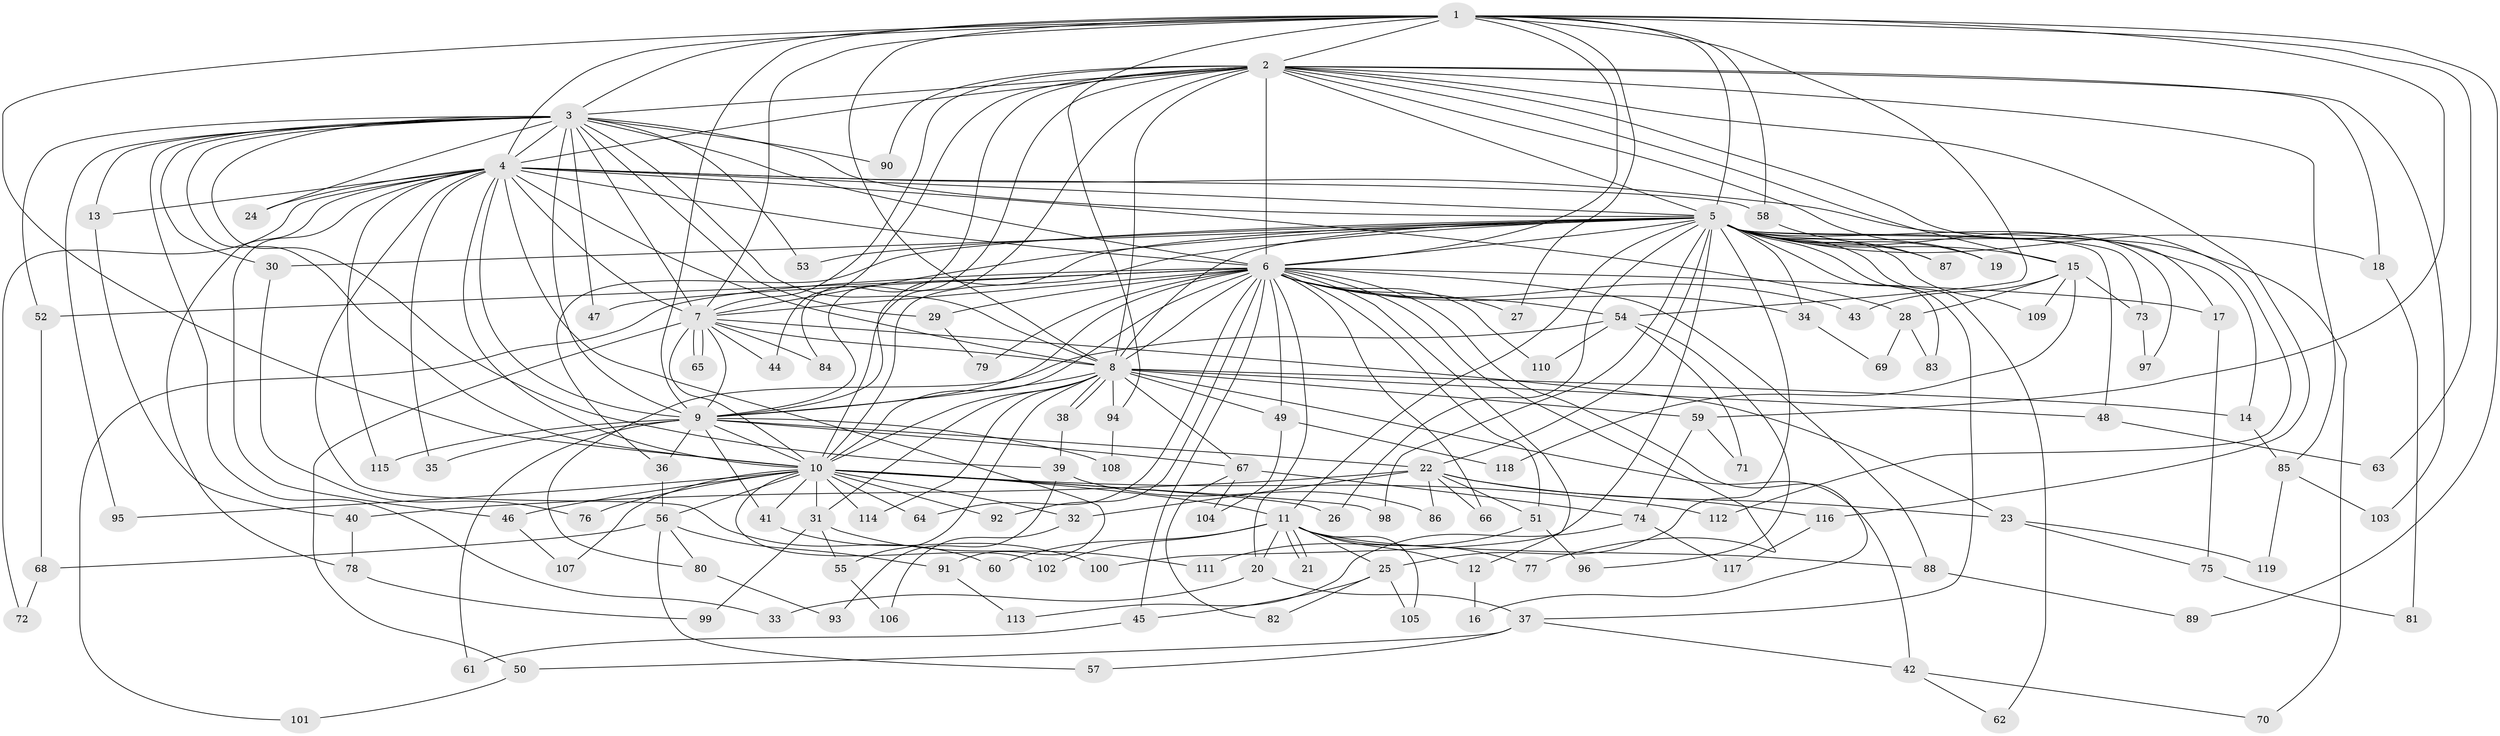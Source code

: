 // Generated by graph-tools (version 1.1) at 2025/49/03/09/25 03:49:39]
// undirected, 119 vertices, 263 edges
graph export_dot {
graph [start="1"]
  node [color=gray90,style=filled];
  1;
  2;
  3;
  4;
  5;
  6;
  7;
  8;
  9;
  10;
  11;
  12;
  13;
  14;
  15;
  16;
  17;
  18;
  19;
  20;
  21;
  22;
  23;
  24;
  25;
  26;
  27;
  28;
  29;
  30;
  31;
  32;
  33;
  34;
  35;
  36;
  37;
  38;
  39;
  40;
  41;
  42;
  43;
  44;
  45;
  46;
  47;
  48;
  49;
  50;
  51;
  52;
  53;
  54;
  55;
  56;
  57;
  58;
  59;
  60;
  61;
  62;
  63;
  64;
  65;
  66;
  67;
  68;
  69;
  70;
  71;
  72;
  73;
  74;
  75;
  76;
  77;
  78;
  79;
  80;
  81;
  82;
  83;
  84;
  85;
  86;
  87;
  88;
  89;
  90;
  91;
  92;
  93;
  94;
  95;
  96;
  97;
  98;
  99;
  100;
  101;
  102;
  103;
  104;
  105;
  106;
  107;
  108;
  109;
  110;
  111;
  112;
  113;
  114;
  115;
  116;
  117;
  118;
  119;
  1 -- 2;
  1 -- 3;
  1 -- 4;
  1 -- 5;
  1 -- 6;
  1 -- 7;
  1 -- 8;
  1 -- 9;
  1 -- 10;
  1 -- 27;
  1 -- 54;
  1 -- 58;
  1 -- 59;
  1 -- 63;
  1 -- 89;
  1 -- 94;
  2 -- 3;
  2 -- 4;
  2 -- 5;
  2 -- 6;
  2 -- 7;
  2 -- 8;
  2 -- 9;
  2 -- 10;
  2 -- 15;
  2 -- 18;
  2 -- 19;
  2 -- 44;
  2 -- 84;
  2 -- 85;
  2 -- 90;
  2 -- 103;
  2 -- 112;
  2 -- 116;
  3 -- 4;
  3 -- 5;
  3 -- 6;
  3 -- 7;
  3 -- 8;
  3 -- 9;
  3 -- 10;
  3 -- 13;
  3 -- 24;
  3 -- 29;
  3 -- 30;
  3 -- 33;
  3 -- 39;
  3 -- 47;
  3 -- 52;
  3 -- 53;
  3 -- 90;
  3 -- 95;
  4 -- 5;
  4 -- 6;
  4 -- 7;
  4 -- 8;
  4 -- 9;
  4 -- 10;
  4 -- 13;
  4 -- 17;
  4 -- 24;
  4 -- 28;
  4 -- 35;
  4 -- 46;
  4 -- 58;
  4 -- 60;
  4 -- 72;
  4 -- 78;
  4 -- 91;
  4 -- 115;
  5 -- 6;
  5 -- 7;
  5 -- 8;
  5 -- 9;
  5 -- 10;
  5 -- 11;
  5 -- 14;
  5 -- 15;
  5 -- 18;
  5 -- 19;
  5 -- 22;
  5 -- 25;
  5 -- 26;
  5 -- 30;
  5 -- 34;
  5 -- 36;
  5 -- 37;
  5 -- 48;
  5 -- 53;
  5 -- 62;
  5 -- 70;
  5 -- 73;
  5 -- 83;
  5 -- 87;
  5 -- 97;
  5 -- 98;
  5 -- 100;
  5 -- 109;
  6 -- 7;
  6 -- 8;
  6 -- 9;
  6 -- 10;
  6 -- 12;
  6 -- 16;
  6 -- 17;
  6 -- 20;
  6 -- 27;
  6 -- 29;
  6 -- 34;
  6 -- 43;
  6 -- 45;
  6 -- 47;
  6 -- 49;
  6 -- 51;
  6 -- 52;
  6 -- 54;
  6 -- 64;
  6 -- 66;
  6 -- 77;
  6 -- 79;
  6 -- 88;
  6 -- 92;
  6 -- 101;
  6 -- 110;
  7 -- 8;
  7 -- 9;
  7 -- 10;
  7 -- 23;
  7 -- 44;
  7 -- 50;
  7 -- 65;
  7 -- 65;
  7 -- 84;
  8 -- 9;
  8 -- 10;
  8 -- 14;
  8 -- 31;
  8 -- 38;
  8 -- 38;
  8 -- 42;
  8 -- 48;
  8 -- 49;
  8 -- 55;
  8 -- 59;
  8 -- 67;
  8 -- 94;
  8 -- 114;
  9 -- 10;
  9 -- 22;
  9 -- 35;
  9 -- 36;
  9 -- 41;
  9 -- 61;
  9 -- 67;
  9 -- 108;
  9 -- 115;
  10 -- 11;
  10 -- 26;
  10 -- 31;
  10 -- 32;
  10 -- 41;
  10 -- 46;
  10 -- 56;
  10 -- 64;
  10 -- 76;
  10 -- 92;
  10 -- 95;
  10 -- 98;
  10 -- 102;
  10 -- 107;
  10 -- 112;
  10 -- 114;
  11 -- 12;
  11 -- 20;
  11 -- 21;
  11 -- 21;
  11 -- 25;
  11 -- 60;
  11 -- 77;
  11 -- 88;
  11 -- 102;
  11 -- 105;
  12 -- 16;
  13 -- 40;
  14 -- 85;
  15 -- 28;
  15 -- 43;
  15 -- 73;
  15 -- 109;
  15 -- 118;
  17 -- 75;
  18 -- 81;
  20 -- 33;
  20 -- 37;
  22 -- 23;
  22 -- 32;
  22 -- 40;
  22 -- 51;
  22 -- 66;
  22 -- 86;
  22 -- 116;
  23 -- 75;
  23 -- 119;
  25 -- 45;
  25 -- 82;
  25 -- 105;
  28 -- 69;
  28 -- 83;
  29 -- 79;
  30 -- 76;
  31 -- 55;
  31 -- 99;
  31 -- 111;
  32 -- 106;
  34 -- 69;
  36 -- 56;
  37 -- 42;
  37 -- 50;
  37 -- 57;
  38 -- 39;
  39 -- 86;
  39 -- 93;
  40 -- 78;
  41 -- 100;
  42 -- 62;
  42 -- 70;
  45 -- 61;
  46 -- 107;
  48 -- 63;
  49 -- 104;
  49 -- 118;
  50 -- 101;
  51 -- 96;
  51 -- 111;
  52 -- 68;
  54 -- 71;
  54 -- 80;
  54 -- 96;
  54 -- 110;
  55 -- 106;
  56 -- 57;
  56 -- 68;
  56 -- 80;
  56 -- 91;
  58 -- 87;
  59 -- 71;
  59 -- 74;
  67 -- 74;
  67 -- 82;
  67 -- 104;
  68 -- 72;
  73 -- 97;
  74 -- 113;
  74 -- 117;
  75 -- 81;
  78 -- 99;
  80 -- 93;
  85 -- 103;
  85 -- 119;
  88 -- 89;
  91 -- 113;
  94 -- 108;
  116 -- 117;
}
